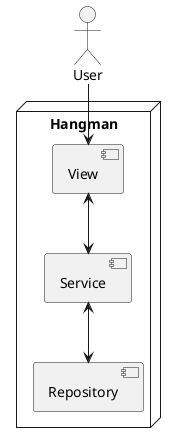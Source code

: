 @startuml
actor "User" as user
node "Hangman" {
    component "View" as view
    component "Service" as service
    component "Repository" as repository
}
user --> view
view <--> service
service <--> repository

@enduml